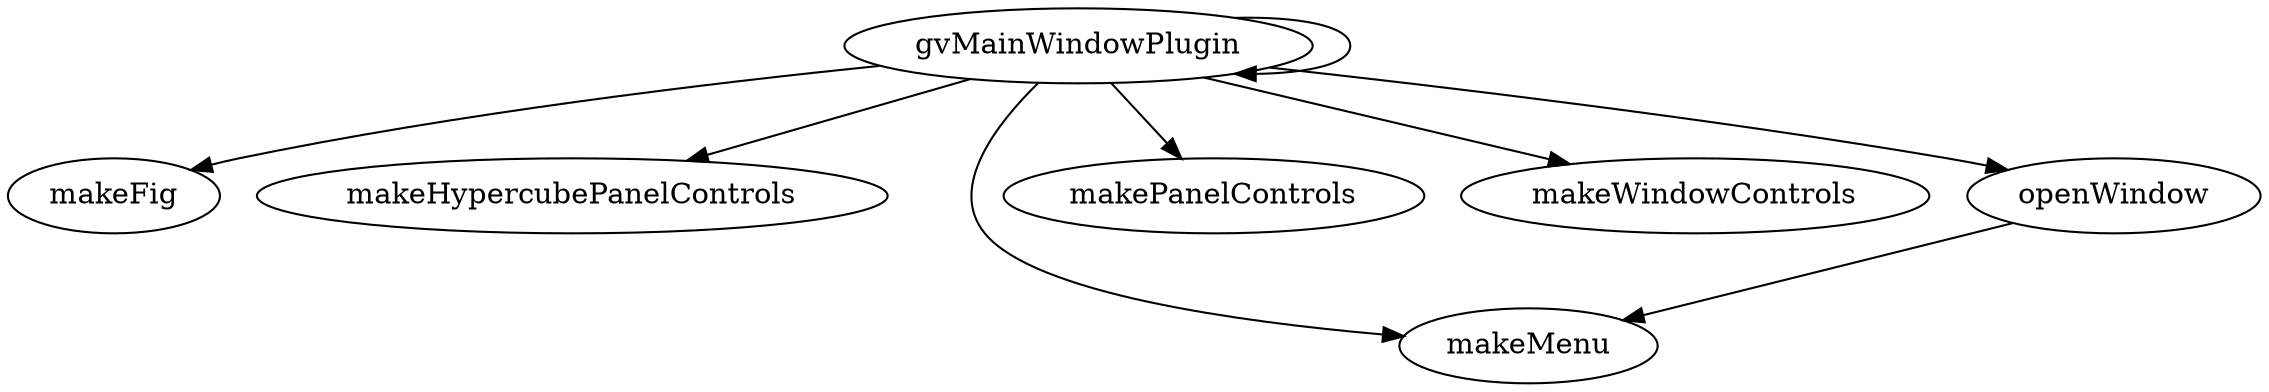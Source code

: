 /* Created by mdot for Matlab */
digraph m2html {
  gvMainWindowPlugin -> gvMainWindowPlugin;
  gvMainWindowPlugin -> makeFig;
  gvMainWindowPlugin -> makeHypercubePanelControls;
  gvMainWindowPlugin -> makeMenu;
  gvMainWindowPlugin -> makePanelControls;
  gvMainWindowPlugin -> makeWindowControls;
  gvMainWindowPlugin -> openWindow;
  openWindow -> makeMenu;

  gvMainWindowPlugin [URL="gvMainWindowPlugin.html"];
  makeFig [URL="makeFig.html"];
  makeHypercubePanelControls [URL="makeHypercubePanelControls.html"];
  makeMenu [URL="makeMenu.html"];
  makePanelControls [URL="makePanelControls.html"];
  makeWindowControls [URL="makeWindowControls.html"];
  openWindow [URL="openWindow.html"];
}